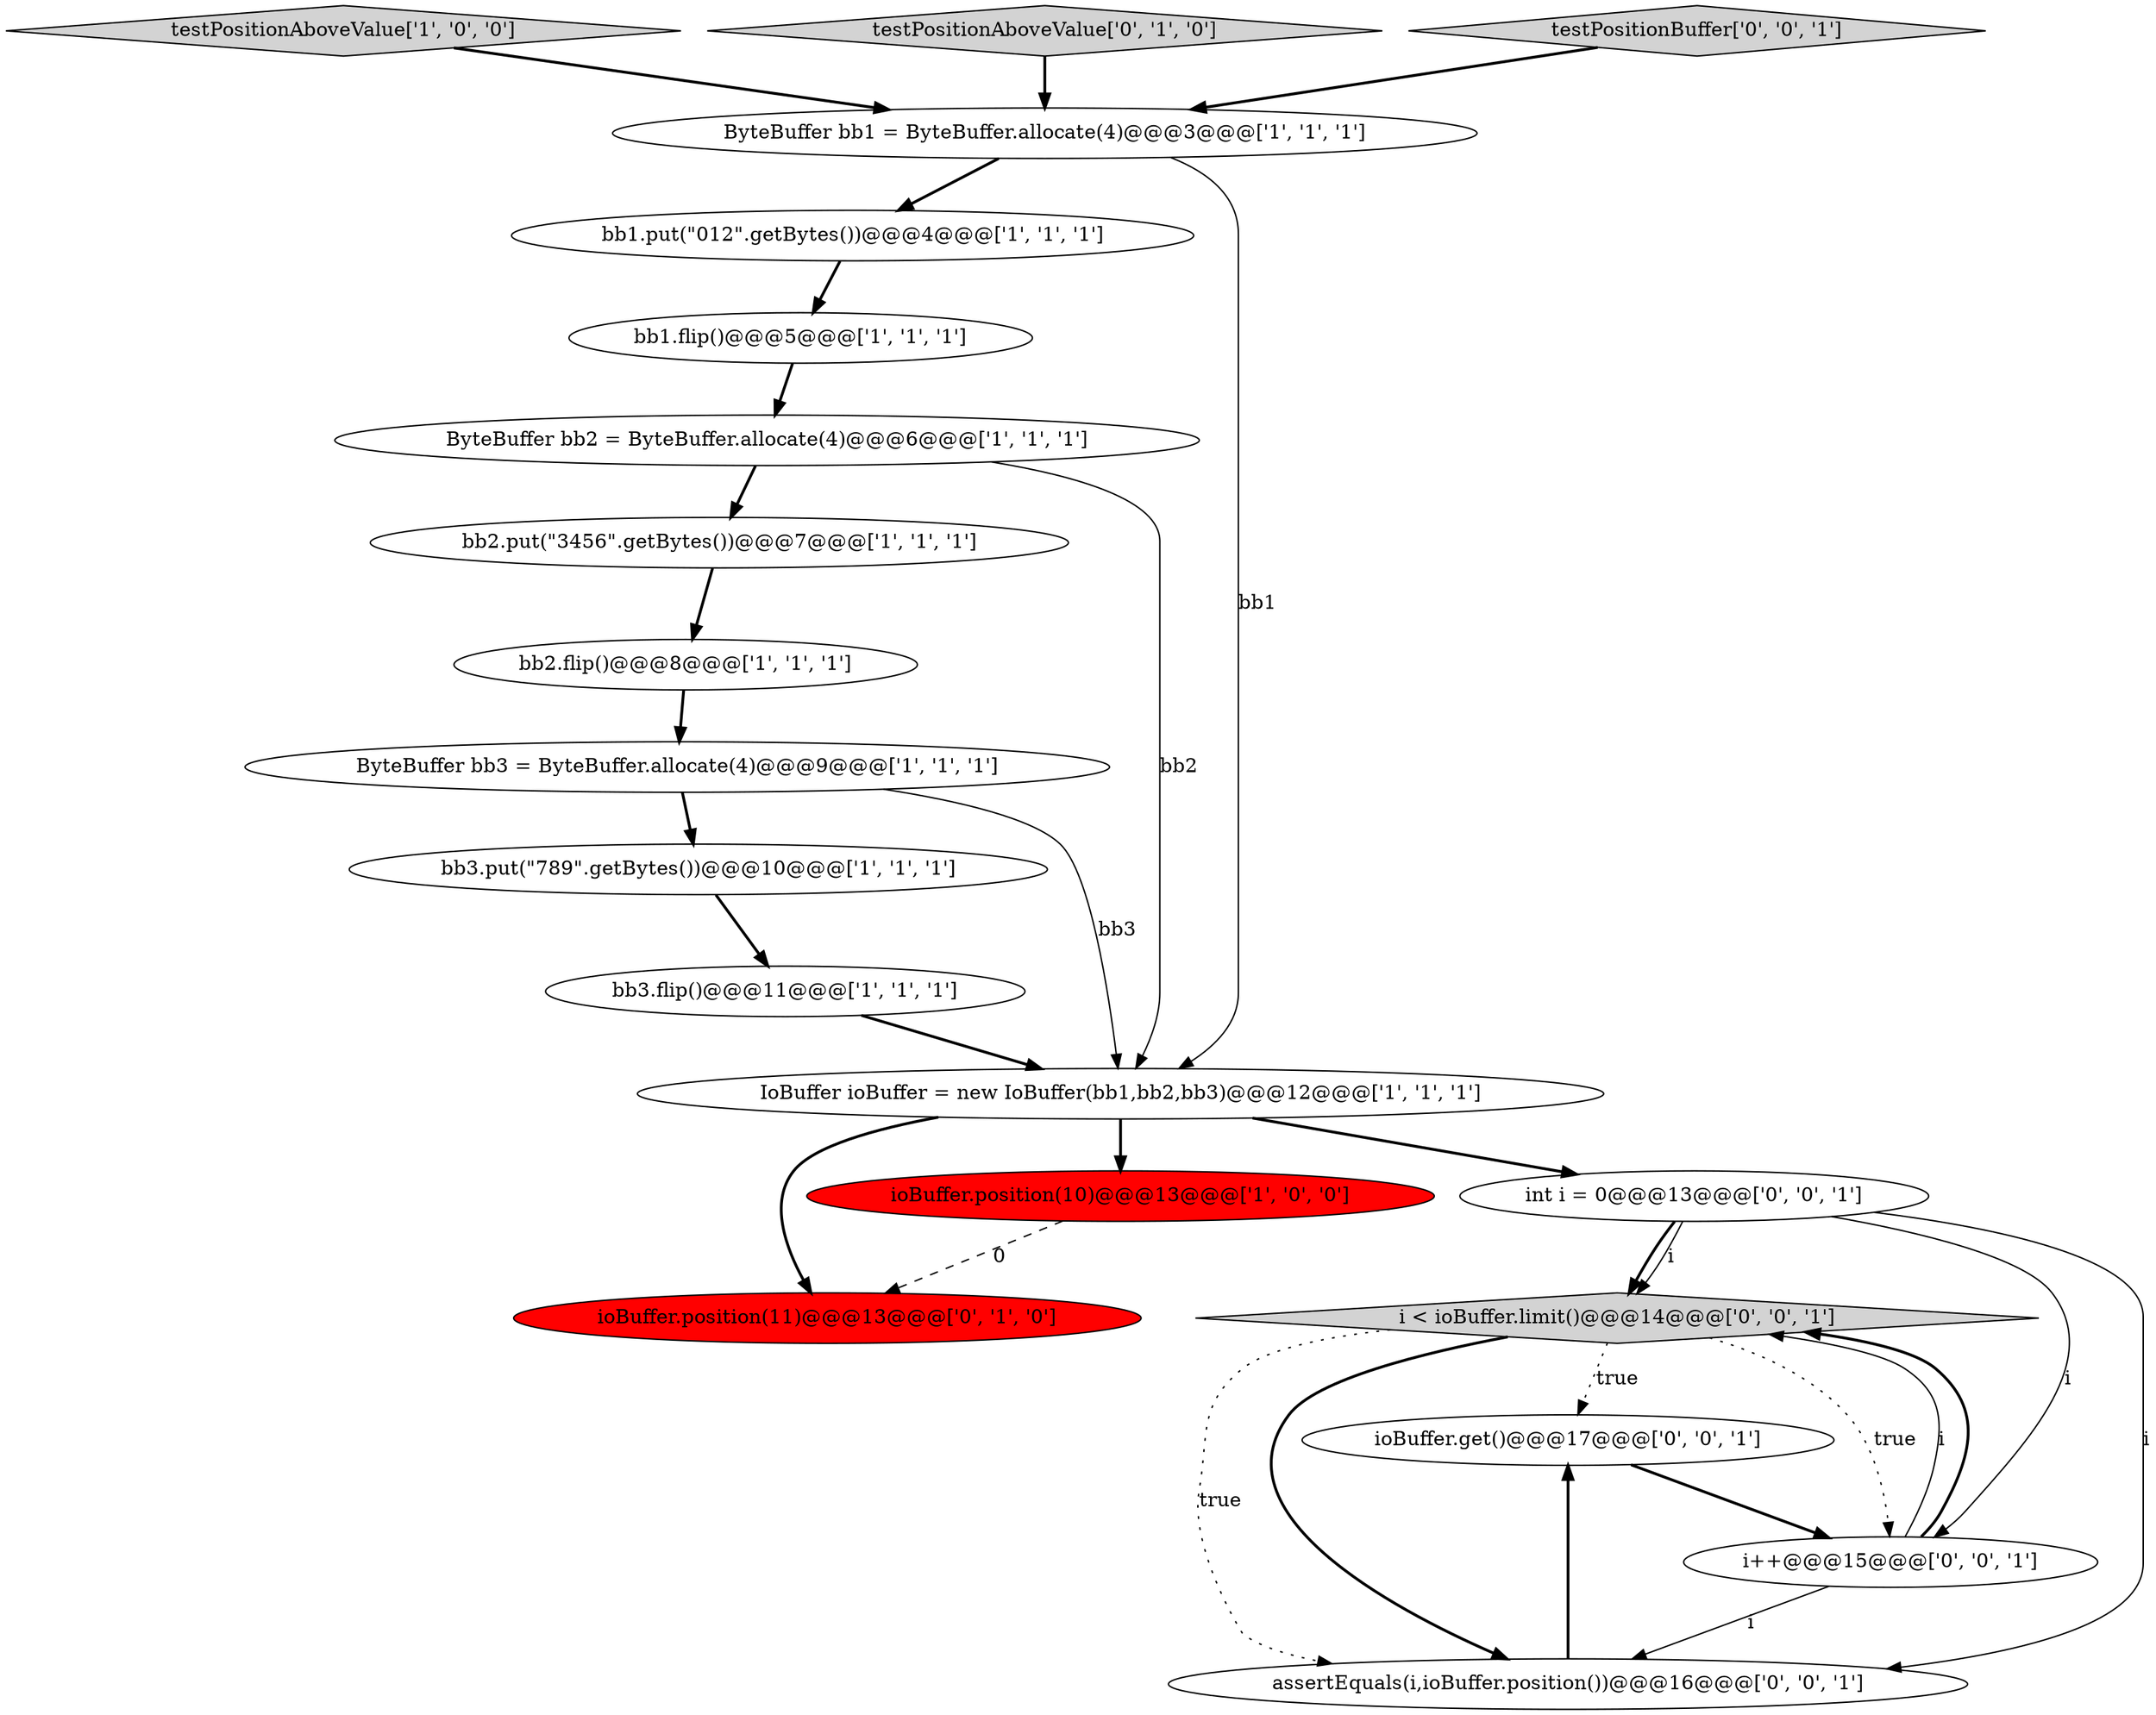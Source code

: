 digraph {
9 [style = filled, label = "testPositionAboveValue['1', '0', '0']", fillcolor = lightgray, shape = diamond image = "AAA0AAABBB1BBB"];
12 [style = filled, label = "ioBuffer.position(11)@@@13@@@['0', '1', '0']", fillcolor = red, shape = ellipse image = "AAA1AAABBB2BBB"];
13 [style = filled, label = "testPositionAboveValue['0', '1', '0']", fillcolor = lightgray, shape = diamond image = "AAA0AAABBB2BBB"];
17 [style = filled, label = "ioBuffer.get()@@@17@@@['0', '0', '1']", fillcolor = white, shape = ellipse image = "AAA0AAABBB3BBB"];
6 [style = filled, label = "IoBuffer ioBuffer = new IoBuffer(bb1,bb2,bb3)@@@12@@@['1', '1', '1']", fillcolor = white, shape = ellipse image = "AAA0AAABBB1BBB"];
18 [style = filled, label = "i < ioBuffer.limit()@@@14@@@['0', '0', '1']", fillcolor = lightgray, shape = diamond image = "AAA0AAABBB3BBB"];
19 [style = filled, label = "assertEquals(i,ioBuffer.position())@@@16@@@['0', '0', '1']", fillcolor = white, shape = ellipse image = "AAA0AAABBB3BBB"];
5 [style = filled, label = "ioBuffer.position(10)@@@13@@@['1', '0', '0']", fillcolor = red, shape = ellipse image = "AAA1AAABBB1BBB"];
10 [style = filled, label = "bb3.flip()@@@11@@@['1', '1', '1']", fillcolor = white, shape = ellipse image = "AAA0AAABBB1BBB"];
15 [style = filled, label = "testPositionBuffer['0', '0', '1']", fillcolor = lightgray, shape = diamond image = "AAA0AAABBB3BBB"];
7 [style = filled, label = "bb2.flip()@@@8@@@['1', '1', '1']", fillcolor = white, shape = ellipse image = "AAA0AAABBB1BBB"];
11 [style = filled, label = "ByteBuffer bb3 = ByteBuffer.allocate(4)@@@9@@@['1', '1', '1']", fillcolor = white, shape = ellipse image = "AAA0AAABBB1BBB"];
1 [style = filled, label = "bb2.put(\"3456\".getBytes())@@@7@@@['1', '1', '1']", fillcolor = white, shape = ellipse image = "AAA0AAABBB1BBB"];
2 [style = filled, label = "bb1.put(\"012\".getBytes())@@@4@@@['1', '1', '1']", fillcolor = white, shape = ellipse image = "AAA0AAABBB1BBB"];
14 [style = filled, label = "i++@@@15@@@['0', '0', '1']", fillcolor = white, shape = ellipse image = "AAA0AAABBB3BBB"];
8 [style = filled, label = "bb3.put(\"789\".getBytes())@@@10@@@['1', '1', '1']", fillcolor = white, shape = ellipse image = "AAA0AAABBB1BBB"];
3 [style = filled, label = "bb1.flip()@@@5@@@['1', '1', '1']", fillcolor = white, shape = ellipse image = "AAA0AAABBB1BBB"];
4 [style = filled, label = "ByteBuffer bb2 = ByteBuffer.allocate(4)@@@6@@@['1', '1', '1']", fillcolor = white, shape = ellipse image = "AAA0AAABBB1BBB"];
0 [style = filled, label = "ByteBuffer bb1 = ByteBuffer.allocate(4)@@@3@@@['1', '1', '1']", fillcolor = white, shape = ellipse image = "AAA0AAABBB1BBB"];
16 [style = filled, label = "int i = 0@@@13@@@['0', '0', '1']", fillcolor = white, shape = ellipse image = "AAA0AAABBB3BBB"];
8->10 [style = bold, label=""];
5->12 [style = dashed, label="0"];
7->11 [style = bold, label=""];
16->18 [style = bold, label=""];
9->0 [style = bold, label=""];
2->3 [style = bold, label=""];
0->2 [style = bold, label=""];
18->19 [style = dotted, label="true"];
18->19 [style = bold, label=""];
14->18 [style = solid, label="i"];
19->17 [style = bold, label=""];
16->18 [style = solid, label="i"];
1->7 [style = bold, label=""];
3->4 [style = bold, label=""];
10->6 [style = bold, label=""];
0->6 [style = solid, label="bb1"];
18->14 [style = dotted, label="true"];
11->6 [style = solid, label="bb3"];
6->5 [style = bold, label=""];
16->19 [style = solid, label="i"];
16->14 [style = solid, label="i"];
17->14 [style = bold, label=""];
6->16 [style = bold, label=""];
14->19 [style = solid, label="i"];
15->0 [style = bold, label=""];
11->8 [style = bold, label=""];
4->6 [style = solid, label="bb2"];
14->18 [style = bold, label=""];
4->1 [style = bold, label=""];
18->17 [style = dotted, label="true"];
13->0 [style = bold, label=""];
6->12 [style = bold, label=""];
}
